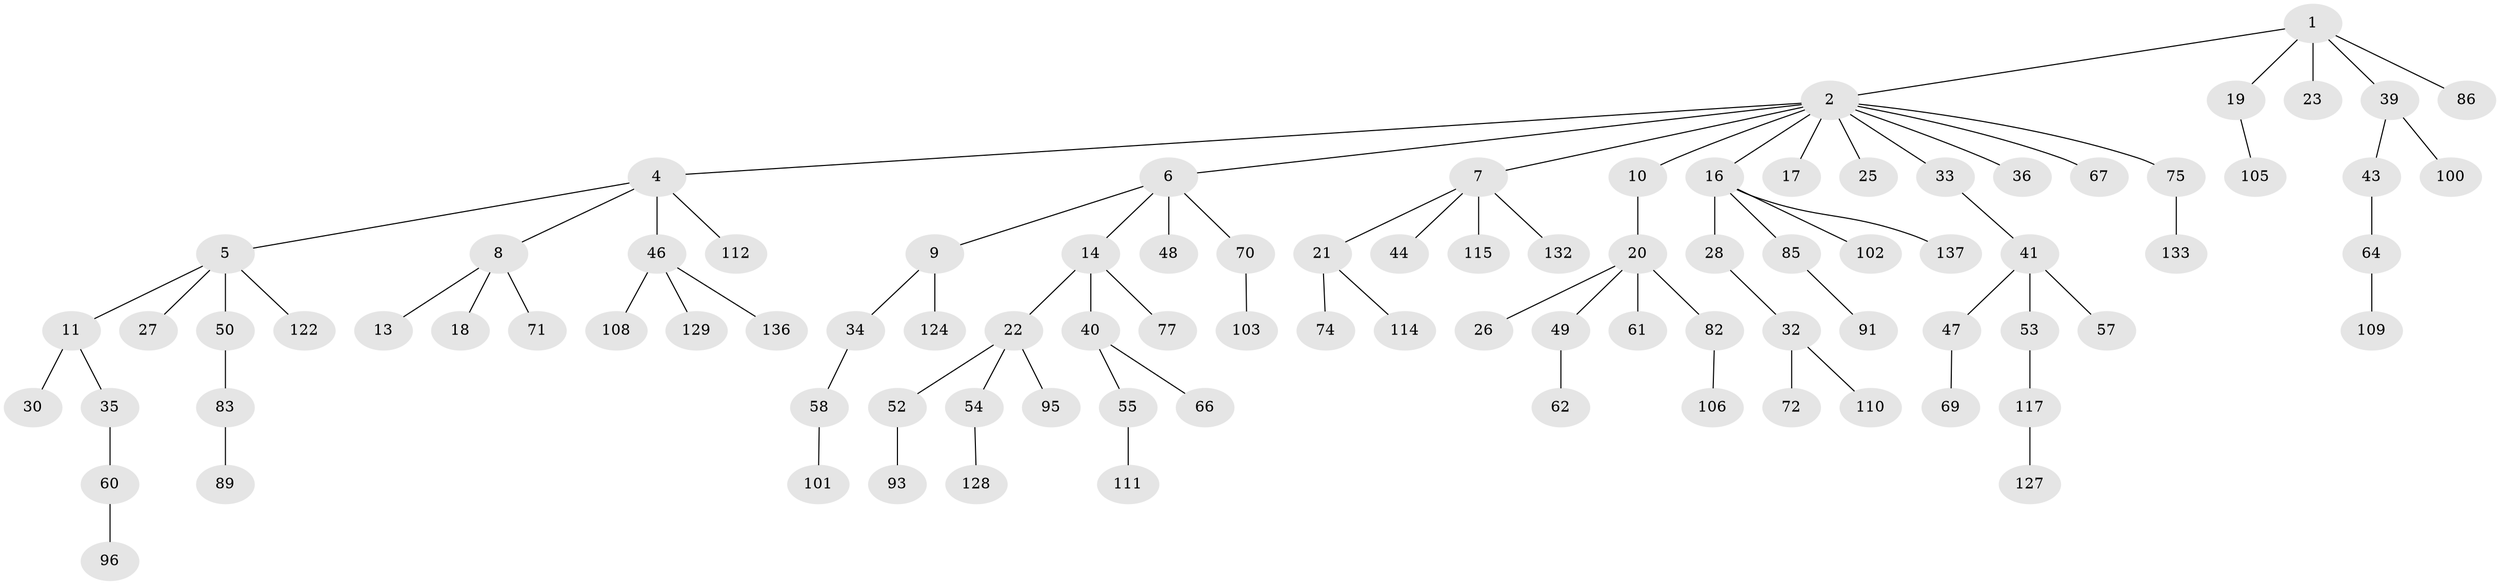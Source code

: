 // original degree distribution, {6: 0.021897810218978103, 9: 0.0072992700729927005, 5: 0.0364963503649635, 4: 0.058394160583941604, 2: 0.26277372262773724, 1: 0.49635036496350365, 3: 0.11678832116788321}
// Generated by graph-tools (version 1.1) at 2025/11/02/27/25 16:11:27]
// undirected, 91 vertices, 90 edges
graph export_dot {
graph [start="1"]
  node [color=gray90,style=filled];
  1 [super="+81"];
  2 [super="+3"];
  4;
  5 [super="+24"];
  6 [super="+15"];
  7 [super="+29"];
  8 [super="+45"];
  9 [super="+37"];
  10;
  11 [super="+12"];
  13;
  14 [super="+68"];
  16 [super="+31"];
  17;
  18;
  19 [super="+65"];
  20 [super="+38"];
  21 [super="+92"];
  22 [super="+51"];
  23 [super="+135"];
  25;
  26 [super="+73"];
  27 [super="+97"];
  28;
  30;
  32 [super="+94"];
  33;
  34;
  35 [super="+78"];
  36 [super="+56"];
  39 [super="+59"];
  40;
  41 [super="+42"];
  43 [super="+134"];
  44 [super="+123"];
  46 [super="+88"];
  47 [super="+107"];
  48;
  49;
  50 [super="+125"];
  52 [super="+104"];
  53 [super="+118"];
  54;
  55 [super="+76"];
  57 [super="+80"];
  58 [super="+84"];
  60 [super="+63"];
  61 [super="+126"];
  62 [super="+119"];
  64 [super="+87"];
  66 [super="+79"];
  67 [super="+90"];
  69;
  70;
  71;
  72;
  74 [super="+116"];
  75 [super="+98"];
  77;
  82;
  83 [super="+120"];
  85 [super="+99"];
  86;
  89;
  91 [super="+113"];
  93;
  95;
  96;
  100 [super="+121"];
  101;
  102;
  103;
  105;
  106;
  108;
  109;
  110;
  111;
  112;
  114;
  115;
  117 [super="+131"];
  122 [super="+130"];
  124;
  127;
  128;
  129;
  132;
  133;
  136;
  137;
  1 -- 2;
  1 -- 19;
  1 -- 23;
  1 -- 39;
  1 -- 86;
  2 -- 7;
  2 -- 10;
  2 -- 16;
  2 -- 25;
  2 -- 33;
  2 -- 36;
  2 -- 67;
  2 -- 17;
  2 -- 4;
  2 -- 6;
  2 -- 75;
  4 -- 5;
  4 -- 8;
  4 -- 46;
  4 -- 112;
  5 -- 11;
  5 -- 50;
  5 -- 122;
  5 -- 27;
  6 -- 9;
  6 -- 14;
  6 -- 48;
  6 -- 70;
  7 -- 21;
  7 -- 44;
  7 -- 115;
  7 -- 132;
  8 -- 13;
  8 -- 18;
  8 -- 71;
  9 -- 34;
  9 -- 124;
  10 -- 20;
  11 -- 30;
  11 -- 35;
  14 -- 22;
  14 -- 40;
  14 -- 77;
  16 -- 28;
  16 -- 85;
  16 -- 102;
  16 -- 137;
  19 -- 105;
  20 -- 26;
  20 -- 49;
  20 -- 61;
  20 -- 82;
  21 -- 74;
  21 -- 114;
  22 -- 52;
  22 -- 95;
  22 -- 54;
  28 -- 32;
  32 -- 72;
  32 -- 110;
  33 -- 41;
  34 -- 58;
  35 -- 60;
  39 -- 43;
  39 -- 100;
  40 -- 55;
  40 -- 66;
  41 -- 47;
  41 -- 57;
  41 -- 53;
  43 -- 64;
  46 -- 136;
  46 -- 129;
  46 -- 108;
  47 -- 69;
  49 -- 62;
  50 -- 83;
  52 -- 93;
  53 -- 117;
  54 -- 128;
  55 -- 111;
  58 -- 101;
  60 -- 96;
  64 -- 109;
  70 -- 103;
  75 -- 133;
  82 -- 106;
  83 -- 89;
  85 -- 91;
  117 -- 127;
}

